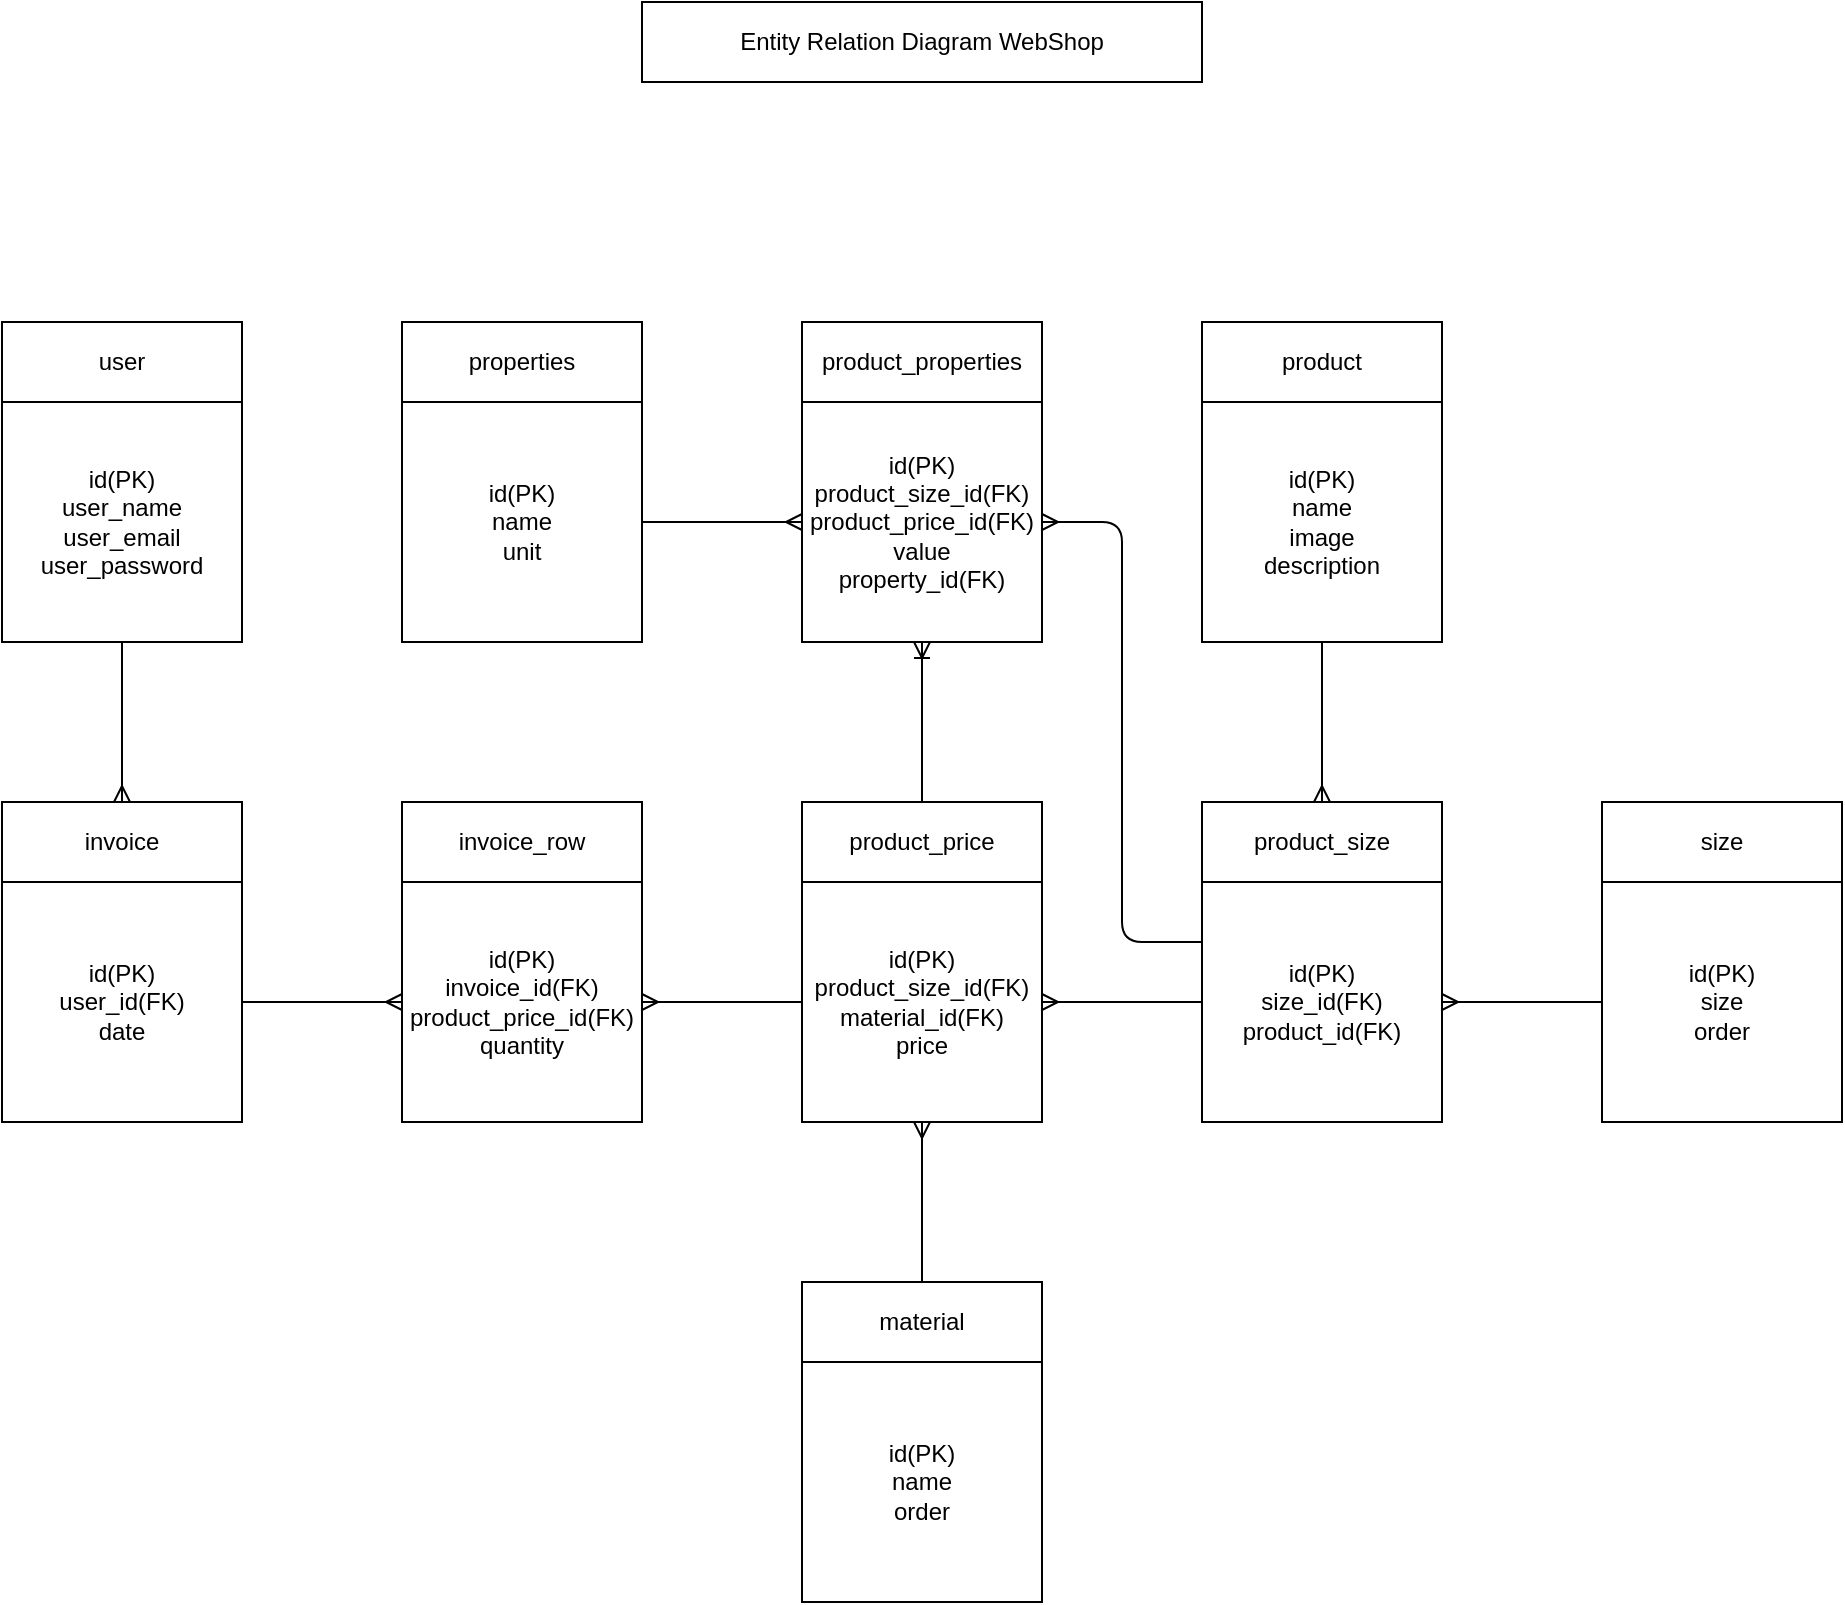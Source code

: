 <mxfile>
    <diagram id="orkwO0IWu4K4UU_YGOFu" name="Page-1">
        <mxGraphModel dx="832" dy="599" grid="1" gridSize="10" guides="1" tooltips="1" connect="1" arrows="1" fold="1" page="1" pageScale="1" pageWidth="850" pageHeight="1100" background="#ffffff" math="0" shadow="0">
            <root>
                <mxCell id="0"/>
                <mxCell id="1" parent="0"/>
                <mxCell id="2" value="Entity Relation Diagram WebShop" style="rounded=0;whiteSpace=wrap;html=1;" parent="1" vertex="1">
                    <mxGeometry x="560" y="80" width="280" height="40" as="geometry"/>
                </mxCell>
                <mxCell id="4" value="user" style="rounded=0;whiteSpace=wrap;html=1;" parent="1" vertex="1">
                    <mxGeometry x="240" y="240" width="120" height="40" as="geometry"/>
                </mxCell>
                <mxCell id="5" value="properties" style="rounded=0;whiteSpace=wrap;html=1;" parent="1" vertex="1">
                    <mxGeometry x="440" y="240" width="120" height="40" as="geometry"/>
                </mxCell>
                <mxCell id="31" style="edgeStyle=none;html=1;endArrow=ERmany;endFill=0;labelBackgroundColor=#FFFFFF;strokeColor=#000000;" parent="1" source="7" target="11" edge="1">
                    <mxGeometry relative="1" as="geometry"/>
                </mxCell>
                <mxCell id="7" value="id(PK)&lt;br&gt;user_name&lt;br&gt;user_email&lt;br&gt;user_password" style="rounded=0;whiteSpace=wrap;html=1;" parent="1" vertex="1">
                    <mxGeometry x="240" y="280" width="120" height="120" as="geometry"/>
                </mxCell>
                <mxCell id="59" style="edgeStyle=none;html=1;entryX=0;entryY=0.5;entryDx=0;entryDy=0;strokeColor=#000000;startArrow=none;startFill=0;endArrow=ERmany;endFill=0;" edge="1" parent="1" source="8" target="36">
                    <mxGeometry relative="1" as="geometry"/>
                </mxCell>
                <mxCell id="8" value="id(PK)&lt;br&gt;name&lt;br&gt;unit" style="rounded=0;whiteSpace=wrap;html=1;" parent="1" vertex="1">
                    <mxGeometry x="440" y="280" width="120" height="120" as="geometry"/>
                </mxCell>
                <mxCell id="11" value="invoice" style="rounded=0;whiteSpace=wrap;html=1;" parent="1" vertex="1">
                    <mxGeometry x="240" y="480" width="120" height="40" as="geometry"/>
                </mxCell>
                <mxCell id="12" value="id(PK)&lt;br&gt;user_id(FK)&lt;br&gt;date" style="rounded=0;whiteSpace=wrap;html=1;" parent="1" vertex="1">
                    <mxGeometry x="240" y="520" width="120" height="120" as="geometry"/>
                </mxCell>
                <mxCell id="13" value="invoice_row" style="rounded=0;whiteSpace=wrap;html=1;" parent="1" vertex="1">
                    <mxGeometry x="440" y="480" width="120" height="40" as="geometry"/>
                </mxCell>
                <mxCell id="14" value="id(PK)&lt;br&gt;invoice_id(FK)&lt;br&gt;product_price_id(FK)&lt;br&gt;quantity" style="rounded=0;whiteSpace=wrap;html=1;" parent="1" vertex="1">
                    <mxGeometry x="440" y="520" width="120" height="120" as="geometry"/>
                </mxCell>
                <mxCell id="22" value="" style="endArrow=ERmany;html=1;exitX=1;exitY=0.5;exitDx=0;exitDy=0;entryX=0;entryY=0.5;entryDx=0;entryDy=0;endFill=0;labelBackgroundColor=#FFFFFF;strokeColor=#000000;" parent="1" source="12" target="14" edge="1">
                    <mxGeometry width="50" height="50" relative="1" as="geometry">
                        <mxPoint x="540" y="360" as="sourcePoint"/>
                        <mxPoint x="590" y="310" as="targetPoint"/>
                    </mxGeometry>
                </mxCell>
                <mxCell id="57" style="edgeStyle=none;html=1;entryX=1;entryY=0.5;entryDx=0;entryDy=0;strokeColor=#000000;startArrow=none;startFill=0;endArrow=ERmany;endFill=0;" edge="1" parent="1" source="34" target="14">
                    <mxGeometry relative="1" as="geometry"/>
                </mxCell>
                <mxCell id="34" value="id(PK)&lt;br&gt;product_size_id(FK)&lt;br&gt;material_id(FK)&lt;br&gt;price" style="rounded=0;whiteSpace=wrap;html=1;" vertex="1" parent="1">
                    <mxGeometry x="640" y="520" width="120" height="120" as="geometry"/>
                </mxCell>
                <mxCell id="35" value="id(PK)&lt;br&gt;name&lt;br&gt;order" style="rounded=0;whiteSpace=wrap;html=1;" vertex="1" parent="1">
                    <mxGeometry x="640" y="760" width="120" height="120" as="geometry"/>
                </mxCell>
                <mxCell id="60" style="edgeStyle=none;html=1;strokeColor=#000000;startArrow=ERoneToMany;startFill=0;endArrow=none;endFill=0;" edge="1" parent="1" source="36" target="42">
                    <mxGeometry relative="1" as="geometry"/>
                </mxCell>
                <mxCell id="36" value="id(PK)&lt;br&gt;product_size_id(FK)&lt;br&gt;product_price_id(FK)&lt;br&gt;value&lt;br&gt;property_id(FK)" style="rounded=0;whiteSpace=wrap;html=1;" vertex="1" parent="1">
                    <mxGeometry x="640" y="280" width="120" height="120" as="geometry"/>
                </mxCell>
                <mxCell id="62" style="edgeStyle=none;html=1;strokeColor=#000000;startArrow=none;startFill=0;endArrow=ERmany;endFill=0;" edge="1" parent="1" source="37" target="40">
                    <mxGeometry relative="1" as="geometry"/>
                </mxCell>
                <mxCell id="37" value="id(PK)&lt;br&gt;name&lt;br&gt;image&lt;br&gt;description" style="rounded=0;whiteSpace=wrap;html=1;" vertex="1" parent="1">
                    <mxGeometry x="840" y="280" width="120" height="120" as="geometry"/>
                </mxCell>
                <mxCell id="49" style="edgeStyle=none;html=1;entryX=1;entryY=0.5;entryDx=0;entryDy=0;strokeColor=#000000;endArrow=ERmany;endFill=0;" edge="1" parent="1" source="38" target="34">
                    <mxGeometry relative="1" as="geometry"/>
                </mxCell>
                <mxCell id="38" value="id(PK)&lt;br&gt;size_id(FK)&lt;br&gt;product_id(FK)" style="rounded=0;whiteSpace=wrap;html=1;" vertex="1" parent="1">
                    <mxGeometry x="840" y="520" width="120" height="120" as="geometry"/>
                </mxCell>
                <mxCell id="52" style="edgeStyle=none;html=1;entryX=1;entryY=0.5;entryDx=0;entryDy=0;strokeColor=#000000;endArrow=ERmany;endFill=0;" edge="1" parent="1" source="39" target="38">
                    <mxGeometry relative="1" as="geometry"/>
                </mxCell>
                <mxCell id="39" value="id(PK)&lt;br&gt;size&lt;br&gt;order" style="rounded=0;whiteSpace=wrap;html=1;" vertex="1" parent="1">
                    <mxGeometry x="1040" y="520" width="120" height="120" as="geometry"/>
                </mxCell>
                <mxCell id="40" value="product_size" style="rounded=0;whiteSpace=wrap;html=1;" vertex="1" parent="1">
                    <mxGeometry x="840" y="480" width="120" height="40" as="geometry"/>
                </mxCell>
                <mxCell id="58" style="edgeStyle=none;html=1;entryX=0.5;entryY=1;entryDx=0;entryDy=0;strokeColor=#000000;startArrow=none;startFill=0;endArrow=ERmany;endFill=0;" edge="1" parent="1" source="41" target="34">
                    <mxGeometry relative="1" as="geometry"/>
                </mxCell>
                <mxCell id="41" value="material" style="rounded=0;whiteSpace=wrap;html=1;" vertex="1" parent="1">
                    <mxGeometry x="640" y="720" width="120" height="40" as="geometry"/>
                </mxCell>
                <mxCell id="42" value="product_price" style="rounded=0;whiteSpace=wrap;html=1;" vertex="1" parent="1">
                    <mxGeometry x="640" y="480" width="120" height="40" as="geometry"/>
                </mxCell>
                <mxCell id="43" value="product_properties" style="rounded=0;whiteSpace=wrap;html=1;" vertex="1" parent="1">
                    <mxGeometry x="640" y="240" width="120" height="40" as="geometry"/>
                </mxCell>
                <mxCell id="44" value="product&lt;br&gt;" style="rounded=0;whiteSpace=wrap;html=1;" vertex="1" parent="1">
                    <mxGeometry x="840" y="240" width="120" height="40" as="geometry"/>
                </mxCell>
                <mxCell id="45" value="size" style="rounded=0;whiteSpace=wrap;html=1;" vertex="1" parent="1">
                    <mxGeometry x="1040" y="480" width="120" height="40" as="geometry"/>
                </mxCell>
                <mxCell id="63" value="" style="endArrow=ERmany;html=1;strokeColor=#000000;exitX=0;exitY=0.25;exitDx=0;exitDy=0;entryX=1;entryY=0.5;entryDx=0;entryDy=0;startArrow=none;startFill=0;endFill=0;" edge="1" parent="1" source="38" target="36">
                    <mxGeometry width="50" height="50" relative="1" as="geometry">
                        <mxPoint x="790" y="540" as="sourcePoint"/>
                        <mxPoint x="840" y="490" as="targetPoint"/>
                        <Array as="points">
                            <mxPoint x="800" y="550"/>
                            <mxPoint x="800" y="340"/>
                        </Array>
                    </mxGeometry>
                </mxCell>
            </root>
        </mxGraphModel>
    </diagram>
</mxfile>